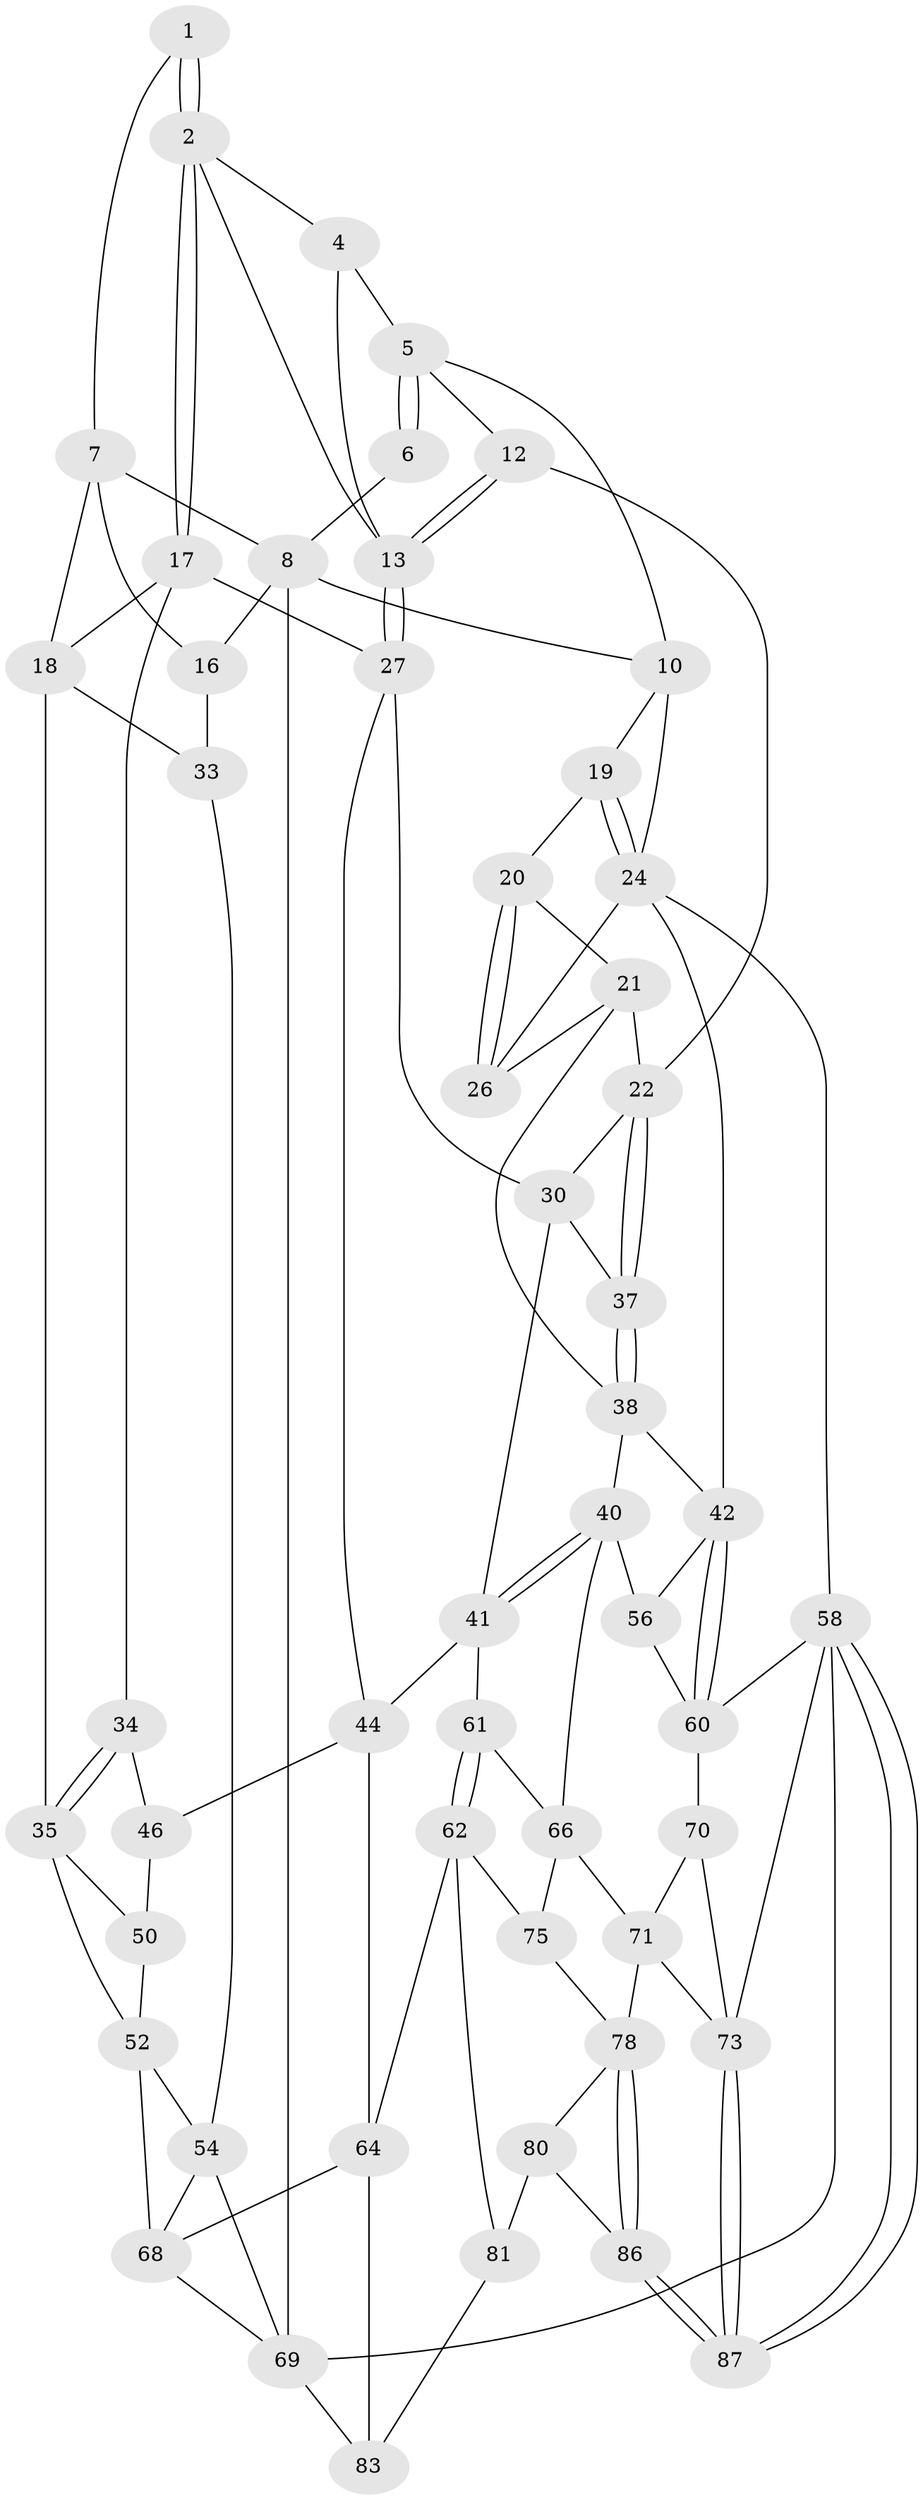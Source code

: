// Generated by graph-tools (version 1.1) at 2025/24/03/03/25 07:24:39]
// undirected, 53 vertices, 113 edges
graph export_dot {
graph [start="1"]
  node [color=gray90,style=filled];
  1 [pos="+0.20244732108696295+0"];
  2 [pos="+0.24153782043322128+0.2242398017056394",super="+3"];
  4 [pos="+0.5235592123910049+0"];
  5 [pos="+0.5262454631409513+0",super="+9"];
  6 [pos="+0.19275329860947177+0"];
  7 [pos="+0.13170504077001038+0.19271385217490455",super="+15"];
  8 [pos="+0+0",super="+11"];
  10 [pos="+0.7038745474004323+0"];
  12 [pos="+0.6377933582443671+0.22106330313255787"];
  13 [pos="+0.45155996646440516+0.42102387592958107",super="+14"];
  16 [pos="+0+0.11657519999738174"];
  17 [pos="+0.20034384359091886+0.25498381718274016",super="+29"];
  18 [pos="+0.17417710583619228+0.25454325103610076",super="+32"];
  19 [pos="+0.8778691507212899+0.17316709828372717"];
  20 [pos="+0.8703358368497957+0.2151598389866151"];
  21 [pos="+0.8258536108095637+0.30723884030761045",super="+36"];
  22 [pos="+0.7938304114747758+0.31813558591371077",super="+23"];
  24 [pos="+1+0.21029292759913729",super="+25"];
  26 [pos="+1+0.4505427758142434"];
  27 [pos="+0.44984272409301385+0.43604329822002597",super="+28"];
  30 [pos="+0.6548777416777168+0.4398387357203844",super="+31"];
  33 [pos="+0+0.5128791090669386"];
  34 [pos="+0.2846367983859521+0.47003169540173967"];
  35 [pos="+0.03595127232843422+0.5231907111692637",super="+49"];
  37 [pos="+0.7453282935949593+0.4757424375392815"];
  38 [pos="+0.7536490131783411+0.48582668634883136",super="+39"];
  40 [pos="+0.6224338589806057+0.6560636403639959",super="+57"];
  41 [pos="+0.601362465196827+0.6497514709162842",super="+48"];
  42 [pos="+1+0.6813747869385908",super="+43"];
  44 [pos="+0.4050670425887369+0.647470102669559",super="+45"];
  46 [pos="+0.31497206790398846+0.7071595346177636",super="+47"];
  50 [pos="+0.18727456217457633+0.6378370534512425",super="+51"];
  52 [pos="+0.16160374725961016+0.7635079391748302",super="+53"];
  54 [pos="+0.10446837549498962+0.7977225494138752",super="+55"];
  56 [pos="+0.7554967673244954+0.7129814571290106"];
  58 [pos="+1+1",super="+59"];
  60 [pos="+1+0.6830734051951015",super="+65"];
  61 [pos="+0.49234040406319884+0.795124118345328"];
  62 [pos="+0.48160437766856845+0.8084988357086779",super="+63"];
  64 [pos="+0.38137920099337114+0.8034500186471069",super="+67"];
  66 [pos="+0.6846506497716619+0.7628550330378467",super="+72"];
  68 [pos="+0.2214429684663772+0.8705420748939879",super="+76"];
  69 [pos="+0+1",super="+84"];
  70 [pos="+0.8198342468309231+0.8171360753803749"];
  71 [pos="+0.7003805995548934+0.8134565055174937",super="+77"];
  73 [pos="+0.8536029523885147+0.9462979406828689",super="+74"];
  75 [pos="+0.6331985001302594+0.8492246807852695"];
  78 [pos="+0.6680167253366766+1",super="+79"];
  80 [pos="+0.5282325328118953+0.9223207809977914",super="+85"];
  81 [pos="+0.45249442593680633+0.8478500344485916",super="+82"];
  83 [pos="+0.3594178514534593+1"];
  86 [pos="+0.6480416761474307+1"];
  87 [pos="+0.9360841156208608+1"];
  1 -- 2;
  1 -- 2;
  1 -- 7;
  2 -- 17;
  2 -- 17;
  2 -- 4;
  2 -- 13;
  4 -- 5;
  4 -- 13;
  5 -- 6;
  5 -- 6;
  5 -- 10;
  5 -- 12;
  6 -- 8;
  7 -- 8;
  7 -- 16;
  7 -- 18;
  8 -- 16;
  8 -- 10;
  8 -- 69;
  10 -- 19;
  10 -- 24;
  12 -- 13;
  12 -- 13;
  12 -- 22;
  13 -- 27;
  13 -- 27;
  16 -- 33;
  17 -- 18;
  17 -- 34;
  17 -- 27;
  18 -- 33;
  18 -- 35;
  19 -- 20;
  19 -- 24;
  19 -- 24;
  20 -- 21;
  20 -- 26;
  20 -- 26;
  21 -- 22;
  21 -- 26;
  21 -- 38;
  22 -- 37;
  22 -- 37;
  22 -- 30;
  24 -- 58;
  24 -- 26;
  24 -- 42;
  27 -- 30;
  27 -- 44;
  30 -- 37;
  30 -- 41;
  33 -- 54;
  34 -- 35;
  34 -- 35;
  34 -- 46;
  35 -- 50;
  35 -- 52;
  37 -- 38;
  37 -- 38;
  38 -- 40;
  38 -- 42;
  40 -- 41;
  40 -- 41;
  40 -- 56;
  40 -- 66;
  41 -- 44;
  41 -- 61;
  42 -- 60;
  42 -- 60;
  42 -- 56;
  44 -- 64;
  44 -- 46;
  46 -- 50 [weight=2];
  50 -- 52;
  52 -- 54;
  52 -- 68;
  54 -- 69;
  54 -- 68;
  56 -- 60;
  58 -- 87;
  58 -- 87;
  58 -- 69;
  58 -- 73;
  58 -- 60;
  60 -- 70;
  61 -- 62;
  61 -- 62;
  61 -- 66;
  62 -- 75;
  62 -- 64;
  62 -- 81;
  64 -- 83;
  64 -- 68;
  66 -- 75;
  66 -- 71;
  68 -- 69;
  69 -- 83;
  70 -- 71;
  70 -- 73;
  71 -- 73;
  71 -- 78;
  73 -- 87;
  73 -- 87;
  75 -- 78;
  78 -- 86;
  78 -- 86;
  78 -- 80;
  80 -- 81 [weight=2];
  80 -- 86;
  81 -- 83;
  86 -- 87;
  86 -- 87;
}
